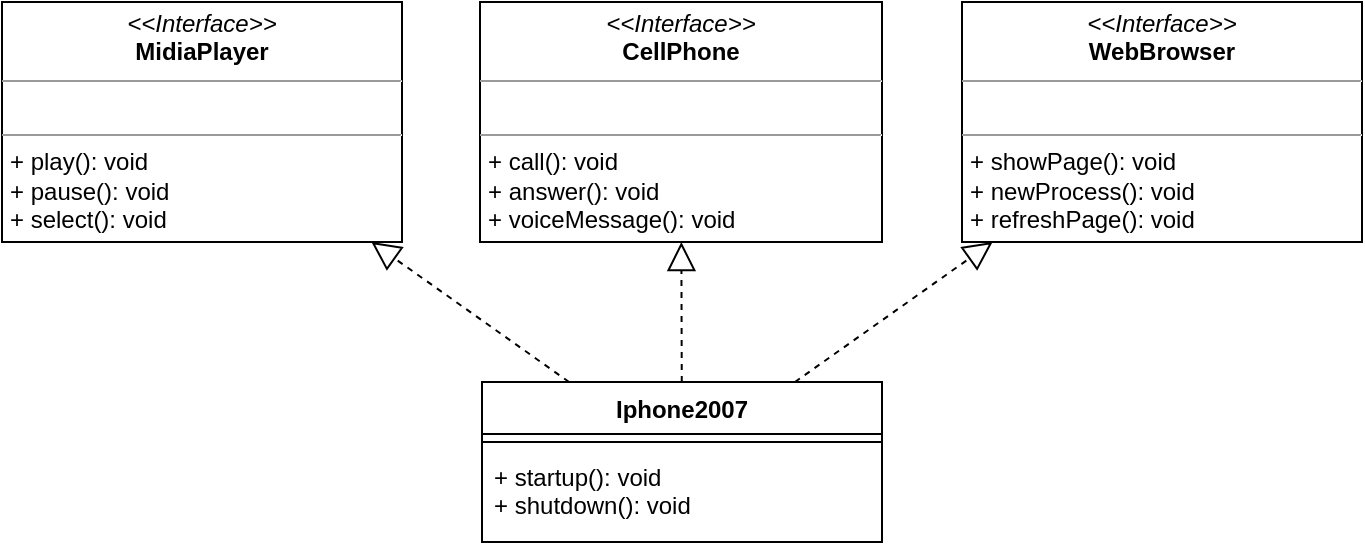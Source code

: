 <mxfile version="21.7.2" type="github">
  <diagram id="C5RBs43oDa-KdzZeNtuy" name="Page-1">
    <mxGraphModel dx="1434" dy="758" grid="1" gridSize="10" guides="1" tooltips="1" connect="1" arrows="1" fold="1" page="1" pageScale="1" pageWidth="827" pageHeight="1169" math="0" shadow="0">
      <root>
        <mxCell id="WIyWlLk6GJQsqaUBKTNV-0" />
        <mxCell id="WIyWlLk6GJQsqaUBKTNV-1" parent="WIyWlLk6GJQsqaUBKTNV-0" />
        <mxCell id="kzBsWbfKugaoeuSeXSPK-1" value="&lt;p style=&quot;margin:0px;margin-top:4px;text-align:center;&quot;&gt;&lt;i&gt;&amp;lt;&amp;lt;Interface&amp;gt;&amp;gt;&lt;/i&gt;&lt;br&gt;&lt;b&gt;MidiaPlayer&lt;/b&gt;&lt;/p&gt;&lt;hr size=&quot;1&quot;&gt;&lt;p style=&quot;margin:0px;margin-left:4px;&quot;&gt;&lt;br&gt;&lt;/p&gt;&lt;hr size=&quot;1&quot;&gt;&lt;p style=&quot;margin:0px;margin-left:4px;&quot;&gt;+ play(): void&lt;br&gt;+ pause(): void&lt;/p&gt;&lt;p style=&quot;margin:0px;margin-left:4px;&quot;&gt;+ select(): void&lt;/p&gt;" style="verticalAlign=top;align=left;overflow=fill;fontSize=12;fontFamily=Helvetica;html=1;whiteSpace=wrap;" vertex="1" parent="WIyWlLk6GJQsqaUBKTNV-1">
          <mxGeometry x="80" y="80" width="200" height="120" as="geometry" />
        </mxCell>
        <mxCell id="kzBsWbfKugaoeuSeXSPK-2" value="&lt;p style=&quot;margin:0px;margin-top:4px;text-align:center;&quot;&gt;&lt;i&gt;&amp;lt;&amp;lt;Interface&amp;gt;&amp;gt;&lt;/i&gt;&lt;br&gt;&lt;b&gt;CellPhone&lt;/b&gt;&lt;/p&gt;&lt;hr size=&quot;1&quot;&gt;&lt;p style=&quot;margin:0px;margin-left:4px;&quot;&gt;&lt;br&gt;&lt;/p&gt;&lt;hr size=&quot;1&quot;&gt;&lt;p style=&quot;margin:0px;margin-left:4px;&quot;&gt;+ call(): void&lt;br&gt;+ answer(): void&lt;/p&gt;&lt;p style=&quot;margin:0px;margin-left:4px;&quot;&gt;+ voiceMessage(): void&lt;/p&gt;" style="verticalAlign=top;align=left;overflow=fill;fontSize=12;fontFamily=Helvetica;html=1;whiteSpace=wrap;" vertex="1" parent="WIyWlLk6GJQsqaUBKTNV-1">
          <mxGeometry x="319" y="80" width="201" height="120" as="geometry" />
        </mxCell>
        <mxCell id="kzBsWbfKugaoeuSeXSPK-3" value="&lt;p style=&quot;margin:0px;margin-top:4px;text-align:center;&quot;&gt;&lt;i&gt;&amp;lt;&amp;lt;Interface&amp;gt;&amp;gt;&lt;/i&gt;&lt;br&gt;&lt;b&gt;WebBrowser&lt;/b&gt;&lt;/p&gt;&lt;hr size=&quot;1&quot;&gt;&lt;p style=&quot;margin:0px;margin-left:4px;&quot;&gt;&lt;br&gt;&lt;/p&gt;&lt;hr size=&quot;1&quot;&gt;&lt;p style=&quot;margin:0px;margin-left:4px;&quot;&gt;+ showPage(): void&lt;br&gt;+ newProcess(): void&lt;/p&gt;&lt;p style=&quot;margin:0px;margin-left:4px;&quot;&gt;+ refreshPage(): void&lt;/p&gt;" style="verticalAlign=top;align=left;overflow=fill;fontSize=12;fontFamily=Helvetica;html=1;whiteSpace=wrap;" vertex="1" parent="WIyWlLk6GJQsqaUBKTNV-1">
          <mxGeometry x="560" y="80" width="200" height="120" as="geometry" />
        </mxCell>
        <mxCell id="kzBsWbfKugaoeuSeXSPK-4" value="Iphone2007" style="swimlane;fontStyle=1;align=center;verticalAlign=top;childLayout=stackLayout;horizontal=1;startSize=26;horizontalStack=0;resizeParent=1;resizeParentMax=0;resizeLast=0;collapsible=1;marginBottom=0;whiteSpace=wrap;html=1;" vertex="1" parent="WIyWlLk6GJQsqaUBKTNV-1">
          <mxGeometry x="320" y="270" width="200" height="80" as="geometry" />
        </mxCell>
        <mxCell id="kzBsWbfKugaoeuSeXSPK-6" value="" style="line;strokeWidth=1;fillColor=none;align=left;verticalAlign=middle;spacingTop=-1;spacingLeft=3;spacingRight=3;rotatable=0;labelPosition=right;points=[];portConstraint=eastwest;strokeColor=inherit;" vertex="1" parent="kzBsWbfKugaoeuSeXSPK-4">
          <mxGeometry y="26" width="200" height="8" as="geometry" />
        </mxCell>
        <mxCell id="kzBsWbfKugaoeuSeXSPK-7" value="+ startup(): void&lt;br&gt;+ shutdown(): void" style="text;strokeColor=none;fillColor=none;align=left;verticalAlign=top;spacingLeft=4;spacingRight=4;overflow=hidden;rotatable=0;points=[[0,0.5],[1,0.5]];portConstraint=eastwest;whiteSpace=wrap;html=1;" vertex="1" parent="kzBsWbfKugaoeuSeXSPK-4">
          <mxGeometry y="34" width="200" height="46" as="geometry" />
        </mxCell>
        <mxCell id="kzBsWbfKugaoeuSeXSPK-8" value="" style="endArrow=block;dashed=1;endFill=0;endSize=12;html=1;rounded=0;" edge="1" parent="WIyWlLk6GJQsqaUBKTNV-1" source="kzBsWbfKugaoeuSeXSPK-4" target="kzBsWbfKugaoeuSeXSPK-1">
          <mxGeometry width="160" relative="1" as="geometry">
            <mxPoint x="310" y="310" as="sourcePoint" />
            <mxPoint x="290" y="309.5" as="targetPoint" />
          </mxGeometry>
        </mxCell>
        <mxCell id="kzBsWbfKugaoeuSeXSPK-9" value="" style="endArrow=block;dashed=1;endFill=0;endSize=12;html=1;rounded=0;" edge="1" parent="WIyWlLk6GJQsqaUBKTNV-1" source="kzBsWbfKugaoeuSeXSPK-4" target="kzBsWbfKugaoeuSeXSPK-2">
          <mxGeometry width="160" relative="1" as="geometry">
            <mxPoint x="430" y="260" as="sourcePoint" />
            <mxPoint x="610" y="250" as="targetPoint" />
          </mxGeometry>
        </mxCell>
        <mxCell id="kzBsWbfKugaoeuSeXSPK-11" value="" style="endArrow=block;dashed=1;endFill=0;endSize=12;html=1;rounded=0;" edge="1" parent="WIyWlLk6GJQsqaUBKTNV-1" source="kzBsWbfKugaoeuSeXSPK-4" target="kzBsWbfKugaoeuSeXSPK-3">
          <mxGeometry width="160" relative="1" as="geometry">
            <mxPoint x="580" y="270" as="sourcePoint" />
            <mxPoint x="740" y="270" as="targetPoint" />
          </mxGeometry>
        </mxCell>
      </root>
    </mxGraphModel>
  </diagram>
</mxfile>
